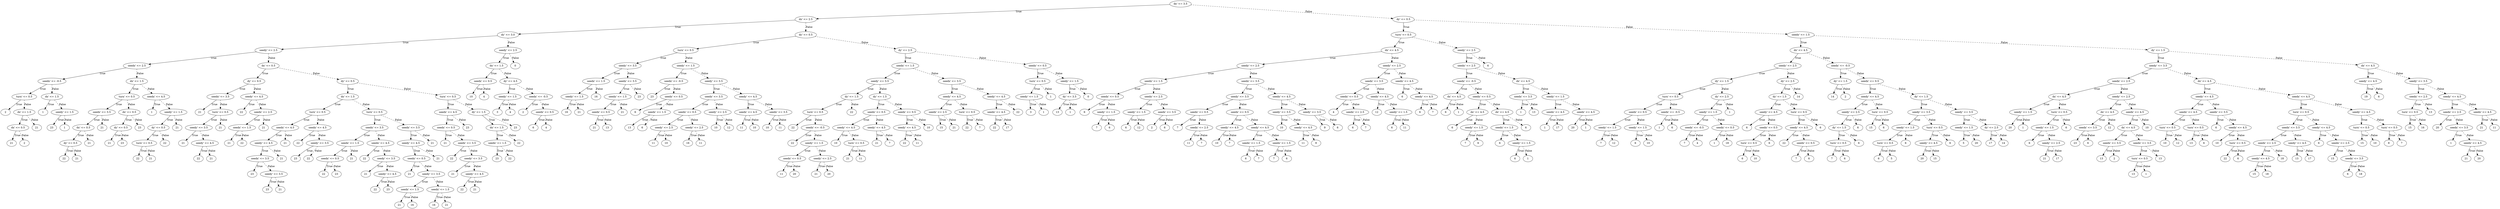 digraph {
0 [label="dx' <= 3.5"];
1 [label="dx' <= 2.5"];
2 [label="dy' <= 3.0"];
3 [label="seedy' <= 2.5"];
4 [label="seedx' <= 2.5"];
5 [label="seedx' <= -0.5"];
6 [label="turn' <= 0.5"];
7 [label="2"];
6 -> 7 [label="True"];
8 [label="dx' <= 1.5"];
9 [label="dx' <= 0.5"];
10 [label="21"];
9 -> 10 [label="True"];
11 [label="2"];
9 -> 11 [style="dashed", label="False"];
8 -> 9 [label="True"];
12 [label="21"];
8 -> 12 [style="dashed", label="False"];
6 -> 8 [style="dashed", label="False"];
5 -> 6 [label="True"];
13 [label="dx' <= 1.5"];
14 [label="1"];
13 -> 14 [label="True"];
15 [label="seedy' <= 1.5"];
16 [label="23"];
15 -> 16 [label="True"];
17 [label="1"];
15 -> 17 [style="dashed", label="False"];
13 -> 15 [style="dashed", label="False"];
5 -> 13 [style="dashed", label="False"];
4 -> 5 [label="True"];
18 [label="dx' <= 1.5"];
19 [label="turn' <= 0.5"];
20 [label="seedx' <= 3.5"];
21 [label="dx' <= 0.5"];
22 [label="dy' <= 0.5"];
23 [label="22"];
22 -> 23 [label="True"];
24 [label="21"];
22 -> 24 [style="dashed", label="False"];
21 -> 22 [label="True"];
25 [label="21"];
21 -> 25 [style="dashed", label="False"];
20 -> 21 [label="True"];
26 [label="21"];
20 -> 26 [style="dashed", label="False"];
19 -> 20 [label="True"];
27 [label="dx' <= 0.5"];
28 [label="dy' <= 0.5"];
29 [label="21"];
28 -> 29 [label="True"];
30 [label="23"];
28 -> 30 [style="dashed", label="False"];
27 -> 28 [label="True"];
31 [label="23"];
27 -> 31 [style="dashed", label="False"];
19 -> 27 [style="dashed", label="False"];
18 -> 19 [label="True"];
32 [label="seedx' <= 4.5"];
33 [label="1"];
32 -> 33 [label="True"];
34 [label="seedy' <= 1.5"];
35 [label="dy' <= 0.5"];
36 [label="turn' <= 0.5"];
37 [label="22"];
36 -> 37 [label="True"];
38 [label="21"];
36 -> 38 [style="dashed", label="False"];
35 -> 36 [label="True"];
39 [label="22"];
35 -> 39 [style="dashed", label="False"];
34 -> 35 [label="True"];
40 [label="21"];
34 -> 40 [style="dashed", label="False"];
32 -> 34 [style="dashed", label="False"];
18 -> 32 [style="dashed", label="False"];
4 -> 18 [style="dashed", label="False"];
3 -> 4 [label="True"];
41 [label="dx' <= 0.5"];
42 [label="dy' <= 0.5"];
43 [label="seedx' <= 3.5"];
44 [label="21"];
43 -> 44 [label="True"];
45 [label="turn' <= 0.5"];
46 [label="seedy' <= 3.5"];
47 [label="21"];
46 -> 47 [label="True"];
48 [label="seedy' <= 4.5"];
49 [label="22"];
48 -> 49 [label="True"];
50 [label="21"];
48 -> 50 [style="dashed", label="False"];
46 -> 48 [style="dashed", label="False"];
45 -> 46 [label="True"];
51 [label="21"];
45 -> 51 [style="dashed", label="False"];
43 -> 45 [style="dashed", label="False"];
42 -> 43 [label="True"];
52 [label="seedy' <= 4.5"];
53 [label="22"];
52 -> 53 [label="True"];
54 [label="seedx' <= 2.5"];
55 [label="seedx' <= 1.5"];
56 [label="21"];
55 -> 56 [label="True"];
57 [label="22"];
55 -> 57 [style="dashed", label="False"];
54 -> 55 [label="True"];
58 [label="21"];
54 -> 58 [style="dashed", label="False"];
52 -> 54 [style="dashed", label="False"];
42 -> 52 [style="dashed", label="False"];
41 -> 42 [label="True"];
59 [label="dy' <= 0.5"];
60 [label="dx' <= 1.5"];
61 [label="turn' <= 0.5"];
62 [label="seedx' <= 4.5"];
63 [label="seedy' <= 4.5"];
64 [label="seedx' <= 3.5"];
65 [label="23"];
64 -> 65 [label="True"];
66 [label="seedy' <= 3.5"];
67 [label="23"];
66 -> 67 [label="True"];
68 [label="21"];
66 -> 68 [style="dashed", label="False"];
64 -> 66 [style="dashed", label="False"];
63 -> 64 [label="True"];
69 [label="21"];
63 -> 69 [style="dashed", label="False"];
62 -> 63 [label="True"];
70 [label="21"];
62 -> 70 [style="dashed", label="False"];
61 -> 62 [label="True"];
71 [label="seedx' <= 4.5"];
72 [label="22"];
71 -> 72 [label="True"];
73 [label="seedy' <= 3.5"];
74 [label="23"];
73 -> 74 [label="True"];
75 [label="22"];
73 -> 75 [style="dashed", label="False"];
71 -> 73 [style="dashed", label="False"];
61 -> 71 [style="dashed", label="False"];
60 -> 61 [label="True"];
76 [label="turn' <= 0.5"];
77 [label="seedx' <= 3.5"];
78 [label="seedx' <= 1.5"];
79 [label="seedx' <= 0.5"];
80 [label="22"];
79 -> 80 [label="True"];
81 [label="23"];
79 -> 81 [style="dashed", label="False"];
78 -> 79 [label="True"];
82 [label="21"];
78 -> 82 [style="dashed", label="False"];
77 -> 78 [label="True"];
83 [label="seedx' <= 4.5"];
84 [label="22"];
83 -> 84 [label="True"];
85 [label="seedy' <= 3.5"];
86 [label="21"];
85 -> 86 [label="True"];
87 [label="seedy' <= 4.5"];
88 [label="22"];
87 -> 88 [label="True"];
89 [label="23"];
87 -> 89 [style="dashed", label="False"];
85 -> 87 [style="dashed", label="False"];
83 -> 85 [style="dashed", label="False"];
77 -> 83 [style="dashed", label="False"];
76 -> 77 [label="True"];
90 [label="seedx' <= 3.5"];
91 [label="seedy' <= 4.5"];
92 [label="seedx' <= 0.5"];
93 [label="21"];
92 -> 93 [label="True"];
94 [label="seedy' <= 3.5"];
95 [label="seedx' <= 1.5"];
96 [label="21"];
95 -> 96 [label="True"];
97 [label="16"];
95 -> 97 [style="dashed", label="False"];
94 -> 95 [label="True"];
98 [label="seedx' <= 1.5"];
99 [label="16"];
98 -> 99 [label="True"];
100 [label="21"];
98 -> 100 [style="dashed", label="False"];
94 -> 98 [style="dashed", label="False"];
92 -> 94 [style="dashed", label="False"];
91 -> 92 [label="True"];
101 [label="21"];
91 -> 101 [style="dashed", label="False"];
90 -> 91 [label="True"];
102 [label="21"];
90 -> 102 [style="dashed", label="False"];
76 -> 90 [style="dashed", label="False"];
60 -> 76 [style="dashed", label="False"];
59 -> 60 [label="True"];
103 [label="turn' <= 0.5"];
104 [label="seedx' <= 4.5"];
105 [label="seedx' <= 0.5"];
106 [label="21"];
105 -> 106 [label="True"];
107 [label="seedx' <= 3.5"];
108 [label="22"];
107 -> 108 [label="True"];
109 [label="seedy' <= 3.5"];
110 [label="21"];
109 -> 110 [label="True"];
111 [label="seedy' <= 4.5"];
112 [label="22"];
111 -> 112 [label="True"];
113 [label="21"];
111 -> 113 [style="dashed", label="False"];
109 -> 111 [style="dashed", label="False"];
107 -> 109 [style="dashed", label="False"];
105 -> 107 [style="dashed", label="False"];
104 -> 105 [label="True"];
114 [label="23"];
104 -> 114 [style="dashed", label="False"];
103 -> 104 [label="True"];
115 [label="dy' <= 1.5"];
116 [label="dx' <= 1.5"];
117 [label="seedx' <= 1.5"];
118 [label="23"];
117 -> 118 [label="True"];
119 [label="22"];
117 -> 119 [style="dashed", label="False"];
116 -> 117 [label="True"];
120 [label="22"];
116 -> 120 [style="dashed", label="False"];
115 -> 116 [label="True"];
121 [label="23"];
115 -> 121 [style="dashed", label="False"];
103 -> 115 [style="dashed", label="False"];
59 -> 103 [style="dashed", label="False"];
41 -> 59 [style="dashed", label="False"];
3 -> 41 [style="dashed", label="False"];
2 -> 3 [label="True"];
122 [label="seedy' <= 2.5"];
123 [label="dx' <= 1.5"];
124 [label="seedx' <= 0.5"];
125 [label="10"];
124 -> 125 [label="True"];
126 [label="4"];
124 -> 126 [style="dashed", label="False"];
123 -> 124 [label="True"];
127 [label="dy' <= 4.5"];
128 [label="seedy' <= 1.5"];
129 [label="3"];
128 -> 129 [label="True"];
130 [label="4"];
128 -> 130 [style="dashed", label="False"];
127 -> 128 [label="True"];
131 [label="seedx' <= -0.5"];
132 [label="2"];
131 -> 132 [label="True"];
133 [label="seedx' <= 0.5"];
134 [label="6"];
133 -> 134 [label="True"];
135 [label="4"];
133 -> 135 [style="dashed", label="False"];
131 -> 133 [style="dashed", label="False"];
127 -> 131 [style="dashed", label="False"];
123 -> 127 [style="dashed", label="False"];
122 -> 123 [label="True"];
136 [label="0"];
122 -> 136 [style="dashed", label="False"];
2 -> 122 [style="dashed", label="False"];
1 -> 2 [label="True"];
137 [label="dy' <= 0.5"];
138 [label="turn' <= 0.5"];
139 [label="seedy' <= 3.5"];
140 [label="seedx' <= 1.5"];
141 [label="seedy' <= 1.5"];
142 [label="16"];
141 -> 142 [label="True"];
143 [label="21"];
141 -> 143 [style="dashed", label="False"];
140 -> 141 [label="True"];
144 [label="16"];
140 -> 144 [style="dashed", label="False"];
139 -> 140 [label="True"];
145 [label="seedx' <= 3.5"];
146 [label="seedx' <= 1.5"];
147 [label="seedx' <= 0.5"];
148 [label="21"];
147 -> 148 [label="True"];
149 [label="13"];
147 -> 149 [style="dashed", label="False"];
146 -> 147 [label="True"];
150 [label="21"];
146 -> 150 [style="dashed", label="False"];
145 -> 146 [label="True"];
151 [label="23"];
145 -> 151 [style="dashed", label="False"];
139 -> 145 [style="dashed", label="False"];
138 -> 139 [label="True"];
152 [label="seedy' <= 1.5"];
153 [label="seedx' <= -0.5"];
154 [label="23"];
153 -> 154 [label="True"];
155 [label="seedx' <= 0.5"];
156 [label="6"];
155 -> 156 [label="True"];
157 [label="seedx' <= 1.5"];
158 [label="13"];
157 -> 158 [label="True"];
159 [label="6"];
157 -> 159 [style="dashed", label="False"];
155 -> 157 [style="dashed", label="False"];
153 -> 155 [style="dashed", label="False"];
152 -> 153 [label="True"];
160 [label="seedy' <= 3.5"];
161 [label="seedx' <= 3.5"];
162 [label="seedx' <= 0.5"];
163 [label="seedy' <= 2.5"];
164 [label="11"];
163 -> 164 [label="True"];
165 [label="10"];
163 -> 165 [style="dashed", label="False"];
162 -> 163 [label="True"];
166 [label="seedy' <= 2.5"];
167 [label="16"];
166 -> 167 [label="True"];
168 [label="11"];
166 -> 168 [style="dashed", label="False"];
162 -> 166 [style="dashed", label="False"];
161 -> 162 [label="True"];
169 [label="seedy' <= 2.5"];
170 [label="10"];
169 -> 170 [label="True"];
171 [label="12"];
169 -> 171 [style="dashed", label="False"];
161 -> 169 [style="dashed", label="False"];
160 -> 161 [label="True"];
172 [label="seedy' <= 4.5"];
173 [label="seedx' <= 4.5"];
174 [label="11"];
173 -> 174 [label="True"];
175 [label="10"];
173 -> 175 [style="dashed", label="False"];
172 -> 173 [label="True"];
176 [label="seedx' <= 3.5"];
177 [label="10"];
176 -> 177 [label="True"];
178 [label="11"];
176 -> 178 [style="dashed", label="False"];
172 -> 176 [style="dashed", label="False"];
160 -> 172 [style="dashed", label="False"];
152 -> 160 [style="dashed", label="False"];
138 -> 152 [style="dashed", label="False"];
137 -> 138 [label="True"];
179 [label="dy' <= 2.5"];
180 [label="seedx' <= 1.5"];
181 [label="seedy' <= 3.5"];
182 [label="dy' <= 1.5"];
183 [label="turn' <= 0.5"];
184 [label="22"];
183 -> 184 [label="True"];
185 [label="seedx' <= -0.5"];
186 [label="22"];
185 -> 186 [label="True"];
187 [label="seedy' <= 1.5"];
188 [label="seedx' <= 0.5"];
189 [label="11"];
188 -> 189 [label="True"];
190 [label="20"];
188 -> 190 [style="dashed", label="False"];
187 -> 188 [label="True"];
191 [label="seedy' <= 2.5"];
192 [label="21"];
191 -> 192 [label="True"];
193 [label="20"];
191 -> 193 [style="dashed", label="False"];
187 -> 191 [style="dashed", label="False"];
185 -> 187 [style="dashed", label="False"];
183 -> 185 [style="dashed", label="False"];
182 -> 183 [label="True"];
194 [label="22"];
182 -> 194 [style="dashed", label="False"];
181 -> 182 [label="True"];
195 [label="dy' <= 1.5"];
196 [label="seedx' <= 0.5"];
197 [label="seedy' <= 4.5"];
198 [label="10"];
197 -> 198 [label="True"];
199 [label="turn' <= 0.5"];
200 [label="21"];
199 -> 200 [label="True"];
201 [label="11"];
199 -> 201 [style="dashed", label="False"];
197 -> 199 [style="dashed", label="False"];
196 -> 197 [label="True"];
202 [label="seedy' <= 4.5"];
203 [label="21"];
202 -> 203 [label="True"];
204 [label="7"];
202 -> 204 [style="dashed", label="False"];
196 -> 202 [style="dashed", label="False"];
195 -> 196 [label="True"];
205 [label="seedx' <= 0.5"];
206 [label="seedy' <= 4.5"];
207 [label="22"];
206 -> 207 [label="True"];
208 [label="11"];
206 -> 208 [style="dashed", label="False"];
205 -> 206 [label="True"];
209 [label="10"];
205 -> 209 [style="dashed", label="False"];
195 -> 205 [style="dashed", label="False"];
181 -> 195 [style="dashed", label="False"];
180 -> 181 [label="True"];
210 [label="seedx' <= 3.5"];
211 [label="seedy' <= 4.5"];
212 [label="seedx' <= 2.5"];
213 [label="15"];
212 -> 213 [label="True"];
214 [label="21"];
212 -> 214 [style="dashed", label="False"];
211 -> 212 [label="True"];
215 [label="turn' <= 0.5"];
216 [label="22"];
215 -> 216 [label="True"];
217 [label="7"];
215 -> 217 [style="dashed", label="False"];
211 -> 215 [style="dashed", label="False"];
210 -> 211 [label="True"];
218 [label="seedy' <= 4.5"];
219 [label="seedx' <= 4.5"];
220 [label="22"];
219 -> 220 [label="True"];
221 [label="17"];
219 -> 221 [style="dashed", label="False"];
218 -> 219 [label="True"];
222 [label="22"];
218 -> 222 [style="dashed", label="False"];
210 -> 218 [style="dashed", label="False"];
180 -> 210 [style="dashed", label="False"];
179 -> 180 [label="True"];
223 [label="seedx' <= 0.5"];
224 [label="turn' <= 0.5"];
225 [label="seedy' <= 1.5"];
226 [label="3"];
225 -> 226 [label="True"];
227 [label="1"];
225 -> 227 [style="dashed", label="False"];
224 -> 225 [label="True"];
228 [label="1"];
224 -> 228 [style="dashed", label="False"];
223 -> 224 [label="True"];
229 [label="seedy' <= 1.5"];
230 [label="dy' <= 3.5"];
231 [label="13"];
230 -> 231 [label="True"];
232 [label="1"];
230 -> 232 [style="dashed", label="False"];
229 -> 230 [label="True"];
233 [label="0"];
229 -> 233 [style="dashed", label="False"];
223 -> 229 [style="dashed", label="False"];
179 -> 223 [style="dashed", label="False"];
137 -> 179 [style="dashed", label="False"];
1 -> 137 [style="dashed", label="False"];
0 -> 1 [label="True"];
234 [label="dy' <= 0.5"];
235 [label="turn' <= 0.5"];
236 [label="dx' <= 4.5"];
237 [label="seedy' <= 2.5"];
238 [label="seedx' <= 1.5"];
239 [label="seedx' <= 0.5"];
240 [label="6"];
239 -> 240 [label="True"];
241 [label="seedy' <= 1.5"];
242 [label="7"];
241 -> 242 [label="True"];
243 [label="6"];
241 -> 243 [style="dashed", label="False"];
239 -> 241 [style="dashed", label="False"];
238 -> 239 [label="True"];
244 [label="seedx' <= 2.5"];
245 [label="seedy' <= 1.5"];
246 [label="6"];
245 -> 246 [label="True"];
247 [label="12"];
245 -> 247 [style="dashed", label="False"];
244 -> 245 [label="True"];
248 [label="seedx' <= 3.5"];
249 [label="2"];
248 -> 249 [label="True"];
250 [label="6"];
248 -> 250 [style="dashed", label="False"];
244 -> 248 [style="dashed", label="False"];
238 -> 244 [style="dashed", label="False"];
237 -> 238 [label="True"];
251 [label="seedx' <= 3.5"];
252 [label="seedy' <= 3.5"];
253 [label="seedx' <= 0.5"];
254 [label="7"];
253 -> 254 [label="True"];
255 [label="seedx' <= 2.5"];
256 [label="11"];
255 -> 256 [label="True"];
257 [label="7"];
255 -> 257 [style="dashed", label="False"];
253 -> 255 [style="dashed", label="False"];
252 -> 253 [label="True"];
258 [label="seedx' <= 0.5"];
259 [label="seedy' <= 4.5"];
260 [label="10"];
259 -> 260 [label="True"];
261 [label="7"];
259 -> 261 [style="dashed", label="False"];
258 -> 259 [label="True"];
262 [label="seedy' <= 4.5"];
263 [label="seedx' <= 1.5"];
264 [label="6"];
263 -> 264 [label="True"];
265 [label="7"];
263 -> 265 [style="dashed", label="False"];
262 -> 263 [label="True"];
266 [label="seedx' <= 1.5"];
267 [label="7"];
266 -> 267 [label="True"];
268 [label="6"];
266 -> 268 [style="dashed", label="False"];
262 -> 266 [style="dashed", label="False"];
258 -> 262 [style="dashed", label="False"];
252 -> 258 [style="dashed", label="False"];
251 -> 252 [label="True"];
269 [label="seedx' <= 4.5"];
270 [label="seedy' <= 3.5"];
271 [label="10"];
270 -> 271 [label="True"];
272 [label="seedy' <= 4.5"];
273 [label="11"];
272 -> 273 [label="True"];
274 [label="9"];
272 -> 274 [style="dashed", label="False"];
270 -> 272 [style="dashed", label="False"];
269 -> 270 [label="True"];
275 [label="seedy' <= 3.5"];
276 [label="9"];
275 -> 276 [label="True"];
277 [label="6"];
275 -> 277 [style="dashed", label="False"];
269 -> 275 [style="dashed", label="False"];
251 -> 269 [style="dashed", label="False"];
237 -> 251 [style="dashed", label="False"];
236 -> 237 [label="True"];
278 [label="seedy' <= 2.5"];
279 [label="seedx' <= 3.5"];
280 [label="seedx' <= 0.5"];
281 [label="4"];
280 -> 281 [label="True"];
282 [label="seedx' <= 2.5"];
283 [label="6"];
282 -> 283 [label="True"];
284 [label="7"];
282 -> 284 [style="dashed", label="False"];
280 -> 282 [style="dashed", label="False"];
279 -> 280 [label="True"];
285 [label="seedx' <= 4.5"];
286 [label="12"];
285 -> 286 [label="True"];
287 [label="seedy' <= 1.5"];
288 [label="6"];
287 -> 288 [label="True"];
289 [label="11"];
287 -> 289 [style="dashed", label="False"];
285 -> 287 [style="dashed", label="False"];
279 -> 285 [style="dashed", label="False"];
278 -> 279 [label="True"];
290 [label="seedx' <= 4.5"];
291 [label="6"];
290 -> 291 [label="True"];
292 [label="seedy' <= 4.5"];
293 [label="6"];
292 -> 293 [label="True"];
294 [label="7"];
292 -> 294 [style="dashed", label="False"];
290 -> 292 [style="dashed", label="False"];
278 -> 290 [style="dashed", label="False"];
236 -> 278 [style="dashed", label="False"];
235 -> 236 [label="True"];
295 [label="seedy' <= 2.5"];
296 [label="seedx' <= 2.5"];
297 [label="seedx' <= -0.5"];
298 [label="dx' <= 4.5"];
299 [label="6"];
298 -> 299 [label="True"];
300 [label="1"];
298 -> 300 [style="dashed", label="False"];
297 -> 298 [label="True"];
301 [label="seedx' <= 0.5"];
302 [label="dx' <= 4.5"];
303 [label="6"];
302 -> 303 [label="True"];
304 [label="seedy' <= 1.5"];
305 [label="7"];
304 -> 305 [label="True"];
306 [label="6"];
304 -> 306 [style="dashed", label="False"];
302 -> 304 [style="dashed", label="False"];
301 -> 302 [label="True"];
307 [label="dx' <= 4.5"];
308 [label="seedx' <= 1.5"];
309 [label="6"];
308 -> 309 [label="True"];
310 [label="seedy' <= 1.5"];
311 [label="6"];
310 -> 311 [label="True"];
312 [label="1"];
310 -> 312 [style="dashed", label="False"];
308 -> 310 [style="dashed", label="False"];
307 -> 308 [label="True"];
313 [label="6"];
307 -> 313 [style="dashed", label="False"];
301 -> 307 [style="dashed", label="False"];
297 -> 301 [style="dashed", label="False"];
296 -> 297 [label="True"];
314 [label="dx' <= 4.5"];
315 [label="seedx' <= 3.5"];
316 [label="1"];
315 -> 316 [label="True"];
317 [label="13"];
315 -> 317 [style="dashed", label="False"];
314 -> 315 [label="True"];
318 [label="seedy' <= 1.5"];
319 [label="seedx' <= 4.5"];
320 [label="1"];
319 -> 320 [label="True"];
321 [label="17"];
319 -> 321 [style="dashed", label="False"];
318 -> 319 [label="True"];
322 [label="seedx' <= 4.5"];
323 [label="20"];
322 -> 323 [label="True"];
324 [label="1"];
322 -> 324 [style="dashed", label="False"];
318 -> 322 [style="dashed", label="False"];
314 -> 318 [style="dashed", label="False"];
296 -> 314 [style="dashed", label="False"];
295 -> 296 [label="True"];
325 [label="6"];
295 -> 325 [style="dashed", label="False"];
235 -> 295 [style="dashed", label="False"];
234 -> 235 [label="True"];
326 [label="seedx' <= 1.5"];
327 [label="dx' <= 4.5"];
328 [label="seedy' <= 2.5"];
329 [label="dy' <= 1.5"];
330 [label="turn' <= 0.5"];
331 [label="seedx' <= 0.5"];
332 [label="seedy' <= 1.5"];
333 [label="7"];
332 -> 333 [label="True"];
334 [label="12"];
332 -> 334 [style="dashed", label="False"];
331 -> 332 [label="True"];
335 [label="seedy' <= 1.5"];
336 [label="6"];
335 -> 336 [label="True"];
337 [label="10"];
335 -> 337 [style="dashed", label="False"];
331 -> 335 [style="dashed", label="False"];
330 -> 331 [label="True"];
338 [label="seedx' <= -0.5"];
339 [label="1"];
338 -> 339 [label="True"];
340 [label="6"];
338 -> 340 [style="dashed", label="False"];
330 -> 338 [style="dashed", label="False"];
329 -> 330 [label="True"];
341 [label="dy' <= 2.5"];
342 [label="seedy' <= 1.5"];
343 [label="seedx' <= -0.5"];
344 [label="7"];
343 -> 344 [label="True"];
345 [label="4"];
343 -> 345 [style="dashed", label="False"];
342 -> 343 [label="True"];
346 [label="seedx' <= 0.5"];
347 [label="1"];
346 -> 347 [label="True"];
348 [label="18"];
346 -> 348 [style="dashed", label="False"];
342 -> 346 [style="dashed", label="False"];
341 -> 342 [label="True"];
349 [label="1"];
341 -> 349 [style="dashed", label="False"];
329 -> 341 [style="dashed", label="False"];
328 -> 329 [label="True"];
350 [label="dy' <= 2.5"];
351 [label="dy' <= 1.5"];
352 [label="seedy' <= 4.5"];
353 [label="6"];
352 -> 353 [label="True"];
354 [label="seedx' <= 0.5"];
355 [label="turn' <= 0.5"];
356 [label="6"];
355 -> 356 [label="True"];
357 [label="10"];
355 -> 357 [style="dashed", label="False"];
354 -> 355 [label="True"];
358 [label="6"];
354 -> 358 [style="dashed", label="False"];
352 -> 354 [style="dashed", label="False"];
351 -> 352 [label="True"];
359 [label="turn' <= 0.5"];
360 [label="seedy' <= 4.5"];
361 [label="22"];
360 -> 361 [label="True"];
362 [label="seedx' <= 0.5"];
363 [label="7"];
362 -> 363 [label="True"];
364 [label="6"];
362 -> 364 [style="dashed", label="False"];
360 -> 362 [style="dashed", label="False"];
359 -> 360 [label="True"];
365 [label="6"];
359 -> 365 [style="dashed", label="False"];
351 -> 359 [style="dashed", label="False"];
350 -> 351 [label="True"];
366 [label="14"];
350 -> 366 [style="dashed", label="False"];
328 -> 350 [style="dashed", label="False"];
327 -> 328 [label="True"];
367 [label="seedx' <= -0.5"];
368 [label="dy' <= 1.5"];
369 [label="14"];
368 -> 369 [label="True"];
370 [label="2"];
368 -> 370 [style="dashed", label="False"];
367 -> 368 [label="True"];
371 [label="seedx' <= 0.5"];
372 [label="seedy' <= 4.5"];
373 [label="seedy' <= 2.5"];
374 [label="dy' <= 1.5"];
375 [label="turn' <= 0.5"];
376 [label="7"];
375 -> 376 [label="True"];
377 [label="6"];
375 -> 377 [style="dashed", label="False"];
374 -> 375 [label="True"];
378 [label="6"];
374 -> 378 [style="dashed", label="False"];
373 -> 374 [label="True"];
379 [label="6"];
373 -> 379 [style="dashed", label="False"];
372 -> 373 [label="True"];
380 [label="turn' <= 0.5"];
381 [label="15"];
380 -> 381 [label="True"];
382 [label="6"];
380 -> 382 [style="dashed", label="False"];
372 -> 380 [style="dashed", label="False"];
371 -> 372 [label="True"];
383 [label="dy' <= 1.5"];
384 [label="seedy' <= 3.5"];
385 [label="seedy' <= 1.5"];
386 [label="turn' <= 0.5"];
387 [label="6"];
386 -> 387 [label="True"];
388 [label="5"];
386 -> 388 [style="dashed", label="False"];
385 -> 386 [label="True"];
389 [label="6"];
385 -> 389 [style="dashed", label="False"];
384 -> 385 [label="True"];
390 [label="turn' <= 0.5"];
391 [label="seedy' <= 4.5"];
392 [label="20"];
391 -> 392 [label="True"];
393 [label="15"];
391 -> 393 [style="dashed", label="False"];
390 -> 391 [label="True"];
394 [label="6"];
390 -> 394 [style="dashed", label="False"];
384 -> 390 [style="dashed", label="False"];
383 -> 384 [label="True"];
395 [label="seedy' <= 3.5"];
396 [label="seedy' <= 1.5"];
397 [label="5"];
396 -> 397 [label="True"];
398 [label="20"];
396 -> 398 [style="dashed", label="False"];
395 -> 396 [label="True"];
399 [label="dy' <= 2.5"];
400 [label="17"];
399 -> 400 [label="True"];
401 [label="14"];
399 -> 401 [style="dashed", label="False"];
395 -> 399 [style="dashed", label="False"];
383 -> 395 [style="dashed", label="False"];
371 -> 383 [style="dashed", label="False"];
367 -> 371 [style="dashed", label="False"];
327 -> 367 [style="dashed", label="False"];
326 -> 327 [label="True"];
402 [label="dy' <= 1.5"];
403 [label="seedy' <= 3.5"];
404 [label="seedx' <= 2.5"];
405 [label="dx' <= 4.5"];
406 [label="seedy' <= 1.5"];
407 [label="20"];
406 -> 407 [label="True"];
408 [label="1"];
406 -> 408 [style="dashed", label="False"];
405 -> 406 [label="True"];
409 [label="turn' <= 0.5"];
410 [label="seedy' <= 1.5"];
411 [label="6"];
410 -> 411 [label="True"];
412 [label="seedy' <= 2.5"];
413 [label="21"];
412 -> 413 [label="True"];
414 [label="17"];
412 -> 414 [style="dashed", label="False"];
410 -> 412 [style="dashed", label="False"];
409 -> 410 [label="True"];
415 [label="6"];
409 -> 415 [style="dashed", label="False"];
405 -> 409 [style="dashed", label="False"];
404 -> 405 [label="True"];
416 [label="seedy' <= 2.5"];
417 [label="dx' <= 4.5"];
418 [label="seedx' <= 3.5"];
419 [label="23"];
418 -> 419 [label="True"];
420 [label="6"];
418 -> 420 [style="dashed", label="False"];
417 -> 418 [label="True"];
421 [label="12"];
417 -> 421 [style="dashed", label="False"];
416 -> 417 [label="True"];
422 [label="seedx' <= 4.5"];
423 [label="dx' <= 4.5"];
424 [label="seedx' <= 3.5"];
425 [label="13"];
424 -> 425 [label="True"];
426 [label="2"];
424 -> 426 [style="dashed", label="False"];
423 -> 424 [label="True"];
427 [label="seedx' <= 3.5"];
428 [label="turn' <= 0.5"];
429 [label="13"];
428 -> 429 [label="True"];
430 [label="1"];
428 -> 430 [style="dashed", label="False"];
427 -> 428 [label="True"];
431 [label="13"];
427 -> 431 [style="dashed", label="False"];
423 -> 427 [style="dashed", label="False"];
422 -> 423 [label="True"];
432 [label="10"];
422 -> 432 [style="dashed", label="False"];
416 -> 422 [style="dashed", label="False"];
404 -> 416 [style="dashed", label="False"];
403 -> 404 [label="True"];
433 [label="dx' <= 4.5"];
434 [label="seedy' <= 4.5"];
435 [label="seedx' <= 4.5"];
436 [label="turn' <= 0.5"];
437 [label="10"];
436 -> 437 [label="True"];
438 [label="12"];
436 -> 438 [style="dashed", label="False"];
435 -> 436 [label="True"];
439 [label="turn' <= 0.5"];
440 [label="13"];
439 -> 440 [label="True"];
441 [label="6"];
439 -> 441 [style="dashed", label="False"];
435 -> 439 [style="dashed", label="False"];
434 -> 435 [label="True"];
442 [label="seedx' <= 3.5"];
443 [label="6"];
442 -> 443 [label="True"];
444 [label="seedx' <= 4.5"];
445 [label="10"];
444 -> 445 [label="True"];
446 [label="turn' <= 0.5"];
447 [label="22"];
446 -> 447 [label="True"];
448 [label="6"];
446 -> 448 [style="dashed", label="False"];
444 -> 446 [style="dashed", label="False"];
442 -> 444 [style="dashed", label="False"];
434 -> 442 [style="dashed", label="False"];
433 -> 434 [label="True"];
449 [label="seedx' <= 4.5"];
450 [label="turn' <= 0.5"];
451 [label="seedx' <= 3.5"];
452 [label="seedx' <= 2.5"];
453 [label="seedy' <= 4.5"];
454 [label="15"];
453 -> 454 [label="True"];
455 [label="18"];
453 -> 455 [style="dashed", label="False"];
452 -> 453 [label="True"];
456 [label="18"];
452 -> 456 [style="dashed", label="False"];
451 -> 452 [label="True"];
457 [label="seedy' <= 4.5"];
458 [label="13"];
457 -> 458 [label="True"];
459 [label="17"];
457 -> 459 [style="dashed", label="False"];
451 -> 457 [style="dashed", label="False"];
450 -> 451 [label="True"];
460 [label="seedy' <= 4.5"];
461 [label="6"];
460 -> 461 [label="True"];
462 [label="seedx' <= 2.5"];
463 [label="15"];
462 -> 463 [label="True"];
464 [label="seedx' <= 3.5"];
465 [label="6"];
464 -> 465 [label="True"];
466 [label="18"];
464 -> 466 [style="dashed", label="False"];
462 -> 464 [style="dashed", label="False"];
460 -> 462 [style="dashed", label="False"];
450 -> 460 [style="dashed", label="False"];
449 -> 450 [label="True"];
467 [label="seedy' <= 4.5"];
468 [label="turn' <= 0.5"];
469 [label="15"];
468 -> 469 [label="True"];
470 [label="10"];
468 -> 470 [style="dashed", label="False"];
467 -> 468 [label="True"];
471 [label="turn' <= 0.5"];
472 [label="8"];
471 -> 472 [label="True"];
473 [label="7"];
471 -> 473 [style="dashed", label="False"];
467 -> 471 [style="dashed", label="False"];
449 -> 467 [style="dashed", label="False"];
433 -> 449 [style="dashed", label="False"];
403 -> 433 [style="dashed", label="False"];
402 -> 403 [label="True"];
474 [label="dx' <= 4.5"];
475 [label="seedy' <= 4.5"];
476 [label="19"];
475 -> 476 [label="True"];
477 [label="6"];
475 -> 477 [style="dashed", label="False"];
474 -> 475 [label="True"];
478 [label="seedy' <= 3.5"];
479 [label="seedx' <= 2.5"];
480 [label="turn' <= 0.5"];
481 [label="15"];
480 -> 481 [label="True"];
482 [label="16"];
480 -> 482 [style="dashed", label="False"];
479 -> 480 [label="True"];
483 [label="13"];
479 -> 483 [style="dashed", label="False"];
478 -> 479 [label="True"];
484 [label="seedy' <= 4.5"];
485 [label="seedx' <= 2.5"];
486 [label="20"];
485 -> 486 [label="True"];
487 [label="seedx' <= 3.5"];
488 [label="1"];
487 -> 488 [label="True"];
489 [label="seedx' <= 4.5"];
490 [label="21"];
489 -> 490 [label="True"];
491 [label="20"];
489 -> 491 [style="dashed", label="False"];
487 -> 489 [style="dashed", label="False"];
485 -> 487 [style="dashed", label="False"];
484 -> 485 [label="True"];
492 [label="seedx' <= 4.5"];
493 [label="21"];
492 -> 493 [label="True"];
494 [label="11"];
492 -> 494 [style="dashed", label="False"];
484 -> 492 [style="dashed", label="False"];
478 -> 484 [style="dashed", label="False"];
474 -> 478 [style="dashed", label="False"];
402 -> 474 [style="dashed", label="False"];
326 -> 402 [style="dashed", label="False"];
234 -> 326 [style="dashed", label="False"];
0 -> 234 [style="dashed", label="False"];

}